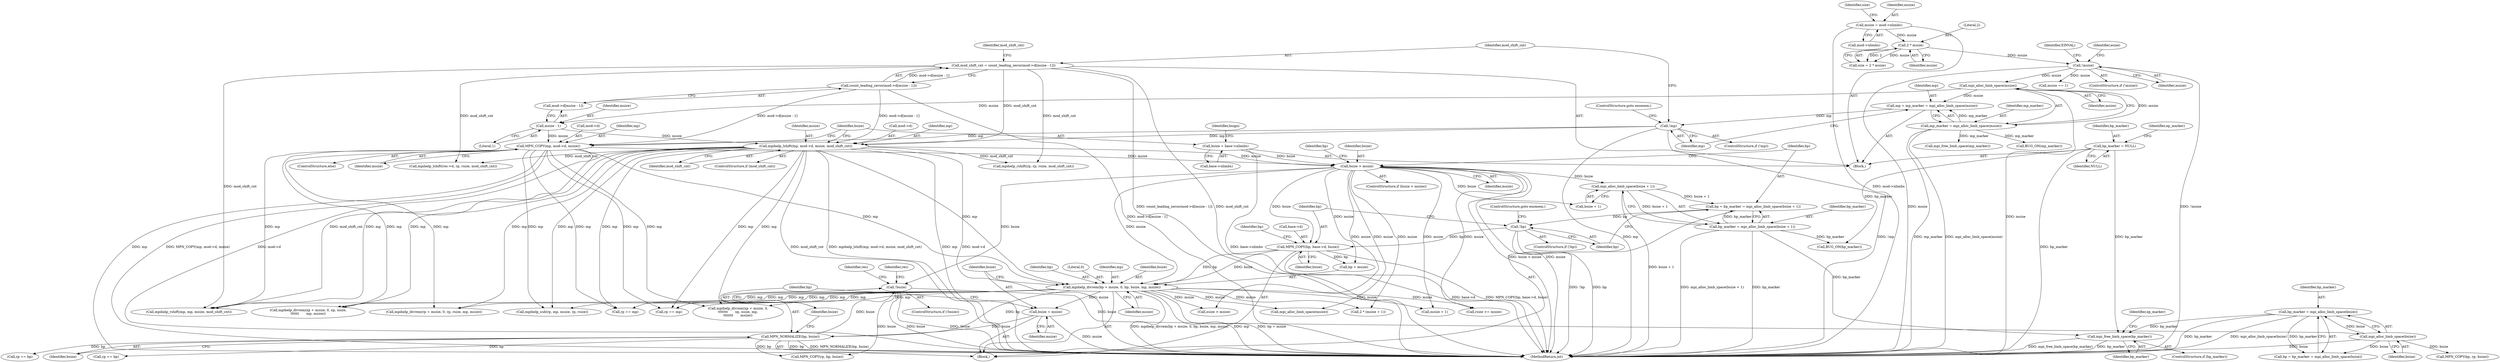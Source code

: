 digraph "0_linux_f5527fffff3f002b0a6b376163613b82f69de073@API" {
"1000849" [label="(Call,mpi_free_limb_space(bp_marker))"];
"1000408" [label="(Call,bp_marker = mpi_alloc_limb_space(bsize))"];
"1000410" [label="(Call,mpi_alloc_limb_space(bsize))"];
"1000338" [label="(Call,!bsize)"];
"1000328" [label="(Call,MPN_NORMALIZE(bp, bsize))"];
"1000316" [label="(Call,mpihelp_divrem(bp + msize, 0, bp, bsize, mp, msize))"];
"1000310" [label="(Call,MPN_COPY(bp, base->d, bsize))"];
"1000307" [label="(Call,!bp)"];
"1000298" [label="(Call,bp = bp_marker = mpi_alloc_limb_space(bsize + 1))"];
"1000300" [label="(Call,bp_marker = mpi_alloc_limb_space(bsize + 1))"];
"1000302" [label="(Call,mpi_alloc_limb_space(bsize + 1))"];
"1000294" [label="(Call,bsize > msize)"];
"1000283" [label="(Call,bsize = base->nlimbs)"];
"1000277" [label="(Call,MPN_COPY(mp, mod->d, msize))"];
"1000254" [label="(Call,!mp)"];
"1000247" [label="(Call,mp = mp_marker = mpi_alloc_limb_space(msize))"];
"1000249" [label="(Call,mp_marker = mpi_alloc_limb_space(msize))"];
"1000251" [label="(Call,mpi_alloc_limb_space(msize))"];
"1000209" [label="(Call,!msize)"];
"1000185" [label="(Call,2 * msize)"];
"1000178" [label="(Call,msize = mod->nlimbs)"];
"1000259" [label="(Call,count_leading_zeros(mod->d[msize - 1]))"];
"1000264" [label="(Call,msize - 1)"];
"1000269" [label="(Call,mpihelp_lshift(mp, mod->d, msize, mod_shift_cnt))"];
"1000257" [label="(Call,mod_shift_cnt = count_leading_zeros(mod->d[msize - 1]))"];
"1000325" [label="(Call,bsize = msize)"];
"1000130" [label="(Call,bp_marker = NULL)"];
"1000297" [label="(Block,)"];
"1000310" [label="(Call,MPN_COPY(bp, base->d, bsize))"];
"1000318" [label="(Identifier,bp)"];
"1000333" [label="(Identifier,bp)"];
"1000416" [label="(Call,MPN_COPY(bp, rp, bsize))"];
"1000321" [label="(Identifier,bp)"];
"1000440" [label="(Call,rp == mp)"];
"1000324" [label="(Identifier,msize)"];
"1000135" [label="(Identifier,ep_marker)"];
"1000325" [label="(Call,bsize = msize)"];
"1000328" [label="(Call,MPN_NORMALIZE(bp, bsize))"];
"1000268" [label="(Identifier,mod_shift_cnt)"];
"1000337" [label="(ControlStructure,if (!bsize))"];
"1000264" [label="(Call,msize - 1)"];
"1000209" [label="(Call,!msize)"];
"1000343" [label="(Identifier,res)"];
"1000312" [label="(Call,base->d)"];
"1000295" [label="(Identifier,bsize)"];
"1000259" [label="(Call,count_leading_zeros(mod->d[msize - 1]))"];
"1000131" [label="(Identifier,bp_marker)"];
"1000311" [label="(Identifier,bp)"];
"1000306" [label="(ControlStructure,if (!bp))"];
"1000293" [label="(ControlStructure,if (bsize > msize))"];
"1000681" [label="(Call,mpihelp_divrem(xp + msize, 0,\n\t\t\t\t\t\t\t       xp, xsize, mp,\n\t\t\t\t\t\t\t       msize))"];
"1000253" [label="(ControlStructure,if (!mp))"];
"1000248" [label="(Identifier,mp)"];
"1000730" [label="(Call,mpihelp_lshift(res->d, rp, rsize, mod_shift_cnt))"];
"1000608" [label="(Call,mpihelp_divrem(xp + msize, 0, xp, xsize,\n\t\t\t\t\t\t       mp, msize))"];
"1000277" [label="(Call,MPN_COPY(mp, mod->d, msize))"];
"1000320" [label="(Literal,0)"];
"1000132" [label="(Identifier,NULL)"];
"1000183" [label="(Call,size = 2 * msize)"];
"1000184" [label="(Identifier,size)"];
"1000400" [label="(Call,rp == bp)"];
"1000323" [label="(Identifier,mp)"];
"1000338" [label="(Call,!bsize)"];
"1000178" [label="(Call,msize = mod->nlimbs)"];
"1000317" [label="(Call,bp + msize)"];
"1000410" [label="(Call,mpi_alloc_limb_space(bsize))"];
"1000850" [label="(Identifier,bp_marker)"];
"1000255" [label="(Identifier,mp)"];
"1000187" [label="(Identifier,msize)"];
"1000294" [label="(Call,bsize > msize)"];
"1000604" [label="(Call,xsize > msize)"];
"1000269" [label="(Call,mpihelp_lshift(mp, mod->d, msize, mod_shift_cnt))"];
"1000265" [label="(Identifier,msize)"];
"1000258" [label="(Identifier,mod_shift_cnt)"];
"1000847" [label="(ControlStructure,if (bp_marker))"];
"1000302" [label="(Call,mpi_alloc_limb_space(bsize + 1))"];
"1000251" [label="(Call,mpi_alloc_limb_space(msize))"];
"1000339" [label="(Identifier,bsize)"];
"1000130" [label="(Call,bp_marker = NULL)"];
"1000300" [label="(Call,bp_marker = mpi_alloc_limb_space(bsize + 1))"];
"1000330" [label="(Identifier,bsize)"];
"1000180" [label="(Call,mod->nlimbs)"];
"1000208" [label="(ControlStructure,if (!msize))"];
"1000185" [label="(Call,2 * msize)"];
"1000802" [label="(Call,mpihelp_rshift(mp, mp, msize, mod_shift_cnt))"];
"1000275" [label="(Identifier,mod_shift_cnt)"];
"1000252" [label="(Identifier,msize)"];
"1000368" [label="(Call,rp == bp)"];
"1000770" [label="(Call,mpihelp_divrem(rp + msize, 0, rp, rsize, mp, msize))"];
"1000267" [label="(ControlStructure,if (mod_shift_cnt))"];
"1000460" [label="(Call,MPN_COPY(rp, bp, bsize))"];
"1000279" [label="(Call,mod->d)"];
"1000213" [label="(Identifier,EINVAL)"];
"1000283" [label="(Call,bsize = base->nlimbs)"];
"1000315" [label="(Identifier,bsize)"];
"1000210" [label="(Identifier,msize)"];
"1000276" [label="(ControlStructure,else)"];
"1000355" [label="(Identifier,res)"];
"1000301" [label="(Identifier,bp_marker)"];
"1000303" [label="(Call,bsize + 1)"];
"1000444" [label="(Call,BUG_ON(mp_marker))"];
"1000299" [label="(Identifier,bp)"];
"1000766" [label="(Call,rsize >= msize)"];
"1000408" [label="(Call,bp_marker = mpi_alloc_limb_space(bsize))"];
"1000298" [label="(Call,bp = bp_marker = mpi_alloc_limb_space(bsize + 1))"];
"1000247" [label="(Call,mp = mp_marker = mpi_alloc_limb_space(msize))"];
"1000316" [label="(Call,mpihelp_divrem(bp + msize, 0, bp, bsize, mp, msize))"];
"1000296" [label="(Identifier,msize)"];
"1000450" [label="(Call,mpi_alloc_limb_space(msize))"];
"1000124" [label="(Block,)"];
"1000179" [label="(Identifier,msize)"];
"1000271" [label="(Call,mod->d)"];
"1000807" [label="(Call,mpihelp_sub(rp, mp, msize, rp, rsize))"];
"1000216" [label="(Identifier,esize)"];
"1000309" [label="(ControlStructure,goto enomem;)"];
"1000278" [label="(Identifier,mp)"];
"1000852" [label="(Identifier,ep_marker)"];
"1000250" [label="(Identifier,mp_marker)"];
"1000784" [label="(Call,mpihelp_rshift(rp, rp, rsize, mod_shift_cnt))"];
"1000365" [label="(Call,rp == mp)"];
"1000411" [label="(Identifier,bsize)"];
"1000260" [label="(Call,mod->d[msize - 1])"];
"1000482" [label="(Call,2 * (msize + 1))"];
"1000329" [label="(Identifier,bp)"];
"1000186" [label="(Literal,2)"];
"1000256" [label="(ControlStructure,goto enomem;)"];
"1000406" [label="(Call,bp = bp_marker = mpi_alloc_limb_space(bsize))"];
"1000270" [label="(Identifier,mp)"];
"1000322" [label="(Identifier,bsize)"];
"1000484" [label="(Call,msize + 1)"];
"1000404" [label="(Call,BUG_ON(bp_marker))"];
"1000257" [label="(Call,mod_shift_cnt = count_leading_zeros(mod->d[msize - 1]))"];
"1000326" [label="(Identifier,bsize)"];
"1000307" [label="(Call,!bp)"];
"1000409" [label="(Identifier,bp_marker)"];
"1000284" [label="(Identifier,bsize)"];
"1000849" [label="(Call,mpi_free_limb_space(bp_marker))"];
"1000266" [label="(Literal,1)"];
"1000865" [label="(MethodReturn,int)"];
"1000249" [label="(Call,mp_marker = mpi_alloc_limb_space(msize))"];
"1000229" [label="(Call,msize == 1)"];
"1000285" [label="(Call,base->nlimbs)"];
"1000327" [label="(Identifier,msize)"];
"1000308" [label="(Identifier,bp)"];
"1000845" [label="(Call,mpi_free_limb_space(mp_marker))"];
"1000289" [label="(Identifier,bsign)"];
"1000254" [label="(Call,!mp)"];
"1000274" [label="(Identifier,msize)"];
"1000282" [label="(Identifier,msize)"];
"1000849" -> "1000847"  [label="AST: "];
"1000849" -> "1000850"  [label="CFG: "];
"1000850" -> "1000849"  [label="AST: "];
"1000852" -> "1000849"  [label="CFG: "];
"1000849" -> "1000865"  [label="DDG: mpi_free_limb_space(bp_marker)"];
"1000849" -> "1000865"  [label="DDG: bp_marker"];
"1000408" -> "1000849"  [label="DDG: bp_marker"];
"1000300" -> "1000849"  [label="DDG: bp_marker"];
"1000130" -> "1000849"  [label="DDG: bp_marker"];
"1000408" -> "1000406"  [label="AST: "];
"1000408" -> "1000410"  [label="CFG: "];
"1000409" -> "1000408"  [label="AST: "];
"1000410" -> "1000408"  [label="AST: "];
"1000406" -> "1000408"  [label="CFG: "];
"1000408" -> "1000865"  [label="DDG: bp_marker"];
"1000408" -> "1000865"  [label="DDG: mpi_alloc_limb_space(bsize)"];
"1000408" -> "1000406"  [label="DDG: bp_marker"];
"1000410" -> "1000408"  [label="DDG: bsize"];
"1000410" -> "1000411"  [label="CFG: "];
"1000411" -> "1000410"  [label="AST: "];
"1000410" -> "1000865"  [label="DDG: bsize"];
"1000410" -> "1000406"  [label="DDG: bsize"];
"1000338" -> "1000410"  [label="DDG: bsize"];
"1000410" -> "1000416"  [label="DDG: bsize"];
"1000338" -> "1000337"  [label="AST: "];
"1000338" -> "1000339"  [label="CFG: "];
"1000339" -> "1000338"  [label="AST: "];
"1000343" -> "1000338"  [label="CFG: "];
"1000355" -> "1000338"  [label="CFG: "];
"1000338" -> "1000865"  [label="DDG: bsize"];
"1000338" -> "1000865"  [label="DDG: !bsize"];
"1000328" -> "1000338"  [label="DDG: bsize"];
"1000294" -> "1000338"  [label="DDG: bsize"];
"1000338" -> "1000460"  [label="DDG: bsize"];
"1000328" -> "1000297"  [label="AST: "];
"1000328" -> "1000330"  [label="CFG: "];
"1000329" -> "1000328"  [label="AST: "];
"1000330" -> "1000328"  [label="AST: "];
"1000339" -> "1000328"  [label="CFG: "];
"1000328" -> "1000865"  [label="DDG: MPN_NORMALIZE(bp, bsize)"];
"1000328" -> "1000865"  [label="DDG: bp"];
"1000316" -> "1000328"  [label="DDG: bp"];
"1000325" -> "1000328"  [label="DDG: bsize"];
"1000328" -> "1000368"  [label="DDG: bp"];
"1000328" -> "1000400"  [label="DDG: bp"];
"1000328" -> "1000460"  [label="DDG: bp"];
"1000316" -> "1000297"  [label="AST: "];
"1000316" -> "1000324"  [label="CFG: "];
"1000317" -> "1000316"  [label="AST: "];
"1000320" -> "1000316"  [label="AST: "];
"1000321" -> "1000316"  [label="AST: "];
"1000322" -> "1000316"  [label="AST: "];
"1000323" -> "1000316"  [label="AST: "];
"1000324" -> "1000316"  [label="AST: "];
"1000326" -> "1000316"  [label="CFG: "];
"1000316" -> "1000865"  [label="DDG: mpihelp_divrem(bp + msize, 0, bp, bsize, mp, msize)"];
"1000316" -> "1000865"  [label="DDG: mp"];
"1000316" -> "1000865"  [label="DDG: bp + msize"];
"1000310" -> "1000316"  [label="DDG: bp"];
"1000310" -> "1000316"  [label="DDG: bsize"];
"1000294" -> "1000316"  [label="DDG: msize"];
"1000277" -> "1000316"  [label="DDG: mp"];
"1000269" -> "1000316"  [label="DDG: mp"];
"1000316" -> "1000325"  [label="DDG: msize"];
"1000316" -> "1000365"  [label="DDG: mp"];
"1000316" -> "1000440"  [label="DDG: mp"];
"1000316" -> "1000450"  [label="DDG: msize"];
"1000316" -> "1000482"  [label="DDG: msize"];
"1000316" -> "1000484"  [label="DDG: msize"];
"1000316" -> "1000604"  [label="DDG: msize"];
"1000316" -> "1000608"  [label="DDG: mp"];
"1000316" -> "1000681"  [label="DDG: mp"];
"1000316" -> "1000766"  [label="DDG: msize"];
"1000316" -> "1000770"  [label="DDG: mp"];
"1000316" -> "1000802"  [label="DDG: mp"];
"1000316" -> "1000807"  [label="DDG: mp"];
"1000310" -> "1000297"  [label="AST: "];
"1000310" -> "1000315"  [label="CFG: "];
"1000311" -> "1000310"  [label="AST: "];
"1000312" -> "1000310"  [label="AST: "];
"1000315" -> "1000310"  [label="AST: "];
"1000318" -> "1000310"  [label="CFG: "];
"1000310" -> "1000865"  [label="DDG: MPN_COPY(bp, base->d, bsize)"];
"1000310" -> "1000865"  [label="DDG: base->d"];
"1000307" -> "1000310"  [label="DDG: bp"];
"1000294" -> "1000310"  [label="DDG: bsize"];
"1000310" -> "1000317"  [label="DDG: bp"];
"1000307" -> "1000306"  [label="AST: "];
"1000307" -> "1000308"  [label="CFG: "];
"1000308" -> "1000307"  [label="AST: "];
"1000309" -> "1000307"  [label="CFG: "];
"1000311" -> "1000307"  [label="CFG: "];
"1000307" -> "1000865"  [label="DDG: !bp"];
"1000307" -> "1000865"  [label="DDG: bp"];
"1000298" -> "1000307"  [label="DDG: bp"];
"1000298" -> "1000297"  [label="AST: "];
"1000298" -> "1000300"  [label="CFG: "];
"1000299" -> "1000298"  [label="AST: "];
"1000300" -> "1000298"  [label="AST: "];
"1000308" -> "1000298"  [label="CFG: "];
"1000300" -> "1000298"  [label="DDG: bp_marker"];
"1000302" -> "1000298"  [label="DDG: bsize + 1"];
"1000300" -> "1000302"  [label="CFG: "];
"1000301" -> "1000300"  [label="AST: "];
"1000302" -> "1000300"  [label="AST: "];
"1000300" -> "1000865"  [label="DDG: bp_marker"];
"1000300" -> "1000865"  [label="DDG: mpi_alloc_limb_space(bsize + 1)"];
"1000302" -> "1000300"  [label="DDG: bsize + 1"];
"1000300" -> "1000404"  [label="DDG: bp_marker"];
"1000302" -> "1000303"  [label="CFG: "];
"1000303" -> "1000302"  [label="AST: "];
"1000302" -> "1000865"  [label="DDG: bsize + 1"];
"1000294" -> "1000302"  [label="DDG: bsize"];
"1000294" -> "1000293"  [label="AST: "];
"1000294" -> "1000296"  [label="CFG: "];
"1000295" -> "1000294"  [label="AST: "];
"1000296" -> "1000294"  [label="AST: "];
"1000299" -> "1000294"  [label="CFG: "];
"1000333" -> "1000294"  [label="CFG: "];
"1000294" -> "1000865"  [label="DDG: bsize > msize"];
"1000294" -> "1000865"  [label="DDG: msize"];
"1000283" -> "1000294"  [label="DDG: bsize"];
"1000277" -> "1000294"  [label="DDG: msize"];
"1000269" -> "1000294"  [label="DDG: msize"];
"1000294" -> "1000303"  [label="DDG: bsize"];
"1000294" -> "1000317"  [label="DDG: msize"];
"1000294" -> "1000450"  [label="DDG: msize"];
"1000294" -> "1000482"  [label="DDG: msize"];
"1000294" -> "1000484"  [label="DDG: msize"];
"1000294" -> "1000604"  [label="DDG: msize"];
"1000294" -> "1000766"  [label="DDG: msize"];
"1000283" -> "1000124"  [label="AST: "];
"1000283" -> "1000285"  [label="CFG: "];
"1000284" -> "1000283"  [label="AST: "];
"1000285" -> "1000283"  [label="AST: "];
"1000289" -> "1000283"  [label="CFG: "];
"1000283" -> "1000865"  [label="DDG: base->nlimbs"];
"1000277" -> "1000276"  [label="AST: "];
"1000277" -> "1000282"  [label="CFG: "];
"1000278" -> "1000277"  [label="AST: "];
"1000279" -> "1000277"  [label="AST: "];
"1000282" -> "1000277"  [label="AST: "];
"1000284" -> "1000277"  [label="CFG: "];
"1000277" -> "1000865"  [label="DDG: mp"];
"1000277" -> "1000865"  [label="DDG: MPN_COPY(mp, mod->d, msize)"];
"1000277" -> "1000865"  [label="DDG: mod->d"];
"1000254" -> "1000277"  [label="DDG: mp"];
"1000259" -> "1000277"  [label="DDG: mod->d[msize - 1]"];
"1000264" -> "1000277"  [label="DDG: msize"];
"1000277" -> "1000365"  [label="DDG: mp"];
"1000277" -> "1000440"  [label="DDG: mp"];
"1000277" -> "1000608"  [label="DDG: mp"];
"1000277" -> "1000681"  [label="DDG: mp"];
"1000277" -> "1000770"  [label="DDG: mp"];
"1000277" -> "1000802"  [label="DDG: mp"];
"1000277" -> "1000807"  [label="DDG: mp"];
"1000254" -> "1000253"  [label="AST: "];
"1000254" -> "1000255"  [label="CFG: "];
"1000255" -> "1000254"  [label="AST: "];
"1000256" -> "1000254"  [label="CFG: "];
"1000258" -> "1000254"  [label="CFG: "];
"1000254" -> "1000865"  [label="DDG: mp"];
"1000254" -> "1000865"  [label="DDG: !mp"];
"1000247" -> "1000254"  [label="DDG: mp"];
"1000254" -> "1000269"  [label="DDG: mp"];
"1000247" -> "1000124"  [label="AST: "];
"1000247" -> "1000249"  [label="CFG: "];
"1000248" -> "1000247"  [label="AST: "];
"1000249" -> "1000247"  [label="AST: "];
"1000255" -> "1000247"  [label="CFG: "];
"1000249" -> "1000247"  [label="DDG: mp_marker"];
"1000251" -> "1000247"  [label="DDG: msize"];
"1000249" -> "1000251"  [label="CFG: "];
"1000250" -> "1000249"  [label="AST: "];
"1000251" -> "1000249"  [label="AST: "];
"1000249" -> "1000865"  [label="DDG: mpi_alloc_limb_space(msize)"];
"1000249" -> "1000865"  [label="DDG: mp_marker"];
"1000251" -> "1000249"  [label="DDG: msize"];
"1000249" -> "1000444"  [label="DDG: mp_marker"];
"1000249" -> "1000845"  [label="DDG: mp_marker"];
"1000251" -> "1000252"  [label="CFG: "];
"1000252" -> "1000251"  [label="AST: "];
"1000251" -> "1000865"  [label="DDG: msize"];
"1000209" -> "1000251"  [label="DDG: msize"];
"1000251" -> "1000264"  [label="DDG: msize"];
"1000209" -> "1000208"  [label="AST: "];
"1000209" -> "1000210"  [label="CFG: "];
"1000210" -> "1000209"  [label="AST: "];
"1000213" -> "1000209"  [label="CFG: "];
"1000216" -> "1000209"  [label="CFG: "];
"1000209" -> "1000865"  [label="DDG: !msize"];
"1000209" -> "1000865"  [label="DDG: msize"];
"1000185" -> "1000209"  [label="DDG: msize"];
"1000209" -> "1000229"  [label="DDG: msize"];
"1000185" -> "1000183"  [label="AST: "];
"1000185" -> "1000187"  [label="CFG: "];
"1000186" -> "1000185"  [label="AST: "];
"1000187" -> "1000185"  [label="AST: "];
"1000183" -> "1000185"  [label="CFG: "];
"1000185" -> "1000183"  [label="DDG: 2"];
"1000185" -> "1000183"  [label="DDG: msize"];
"1000178" -> "1000185"  [label="DDG: msize"];
"1000178" -> "1000124"  [label="AST: "];
"1000178" -> "1000180"  [label="CFG: "];
"1000179" -> "1000178"  [label="AST: "];
"1000180" -> "1000178"  [label="AST: "];
"1000184" -> "1000178"  [label="CFG: "];
"1000178" -> "1000865"  [label="DDG: mod->nlimbs"];
"1000259" -> "1000257"  [label="AST: "];
"1000259" -> "1000260"  [label="CFG: "];
"1000260" -> "1000259"  [label="AST: "];
"1000257" -> "1000259"  [label="CFG: "];
"1000259" -> "1000865"  [label="DDG: mod->d[msize - 1]"];
"1000259" -> "1000257"  [label="DDG: mod->d[msize - 1]"];
"1000259" -> "1000269"  [label="DDG: mod->d[msize - 1]"];
"1000264" -> "1000260"  [label="AST: "];
"1000264" -> "1000266"  [label="CFG: "];
"1000265" -> "1000264"  [label="AST: "];
"1000266" -> "1000264"  [label="AST: "];
"1000260" -> "1000264"  [label="CFG: "];
"1000264" -> "1000269"  [label="DDG: msize"];
"1000269" -> "1000267"  [label="AST: "];
"1000269" -> "1000275"  [label="CFG: "];
"1000270" -> "1000269"  [label="AST: "];
"1000271" -> "1000269"  [label="AST: "];
"1000274" -> "1000269"  [label="AST: "];
"1000275" -> "1000269"  [label="AST: "];
"1000284" -> "1000269"  [label="CFG: "];
"1000269" -> "1000865"  [label="DDG: mod_shift_cnt"];
"1000269" -> "1000865"  [label="DDG: mpihelp_lshift(mp, mod->d, msize, mod_shift_cnt)"];
"1000269" -> "1000865"  [label="DDG: mp"];
"1000269" -> "1000865"  [label="DDG: mod->d"];
"1000257" -> "1000269"  [label="DDG: mod_shift_cnt"];
"1000269" -> "1000365"  [label="DDG: mp"];
"1000269" -> "1000440"  [label="DDG: mp"];
"1000269" -> "1000608"  [label="DDG: mp"];
"1000269" -> "1000681"  [label="DDG: mp"];
"1000269" -> "1000730"  [label="DDG: mod_shift_cnt"];
"1000269" -> "1000770"  [label="DDG: mp"];
"1000269" -> "1000784"  [label="DDG: mod_shift_cnt"];
"1000269" -> "1000802"  [label="DDG: mp"];
"1000269" -> "1000802"  [label="DDG: mod_shift_cnt"];
"1000269" -> "1000807"  [label="DDG: mp"];
"1000257" -> "1000124"  [label="AST: "];
"1000258" -> "1000257"  [label="AST: "];
"1000268" -> "1000257"  [label="CFG: "];
"1000257" -> "1000865"  [label="DDG: count_leading_zeros(mod->d[msize - 1])"];
"1000257" -> "1000865"  [label="DDG: mod_shift_cnt"];
"1000257" -> "1000730"  [label="DDG: mod_shift_cnt"];
"1000257" -> "1000784"  [label="DDG: mod_shift_cnt"];
"1000257" -> "1000802"  [label="DDG: mod_shift_cnt"];
"1000325" -> "1000297"  [label="AST: "];
"1000325" -> "1000327"  [label="CFG: "];
"1000326" -> "1000325"  [label="AST: "];
"1000327" -> "1000325"  [label="AST: "];
"1000329" -> "1000325"  [label="CFG: "];
"1000325" -> "1000865"  [label="DDG: msize"];
"1000130" -> "1000124"  [label="AST: "];
"1000130" -> "1000132"  [label="CFG: "];
"1000131" -> "1000130"  [label="AST: "];
"1000132" -> "1000130"  [label="AST: "];
"1000135" -> "1000130"  [label="CFG: "];
"1000130" -> "1000865"  [label="DDG: bp_marker"];
"1000130" -> "1000404"  [label="DDG: bp_marker"];
}
